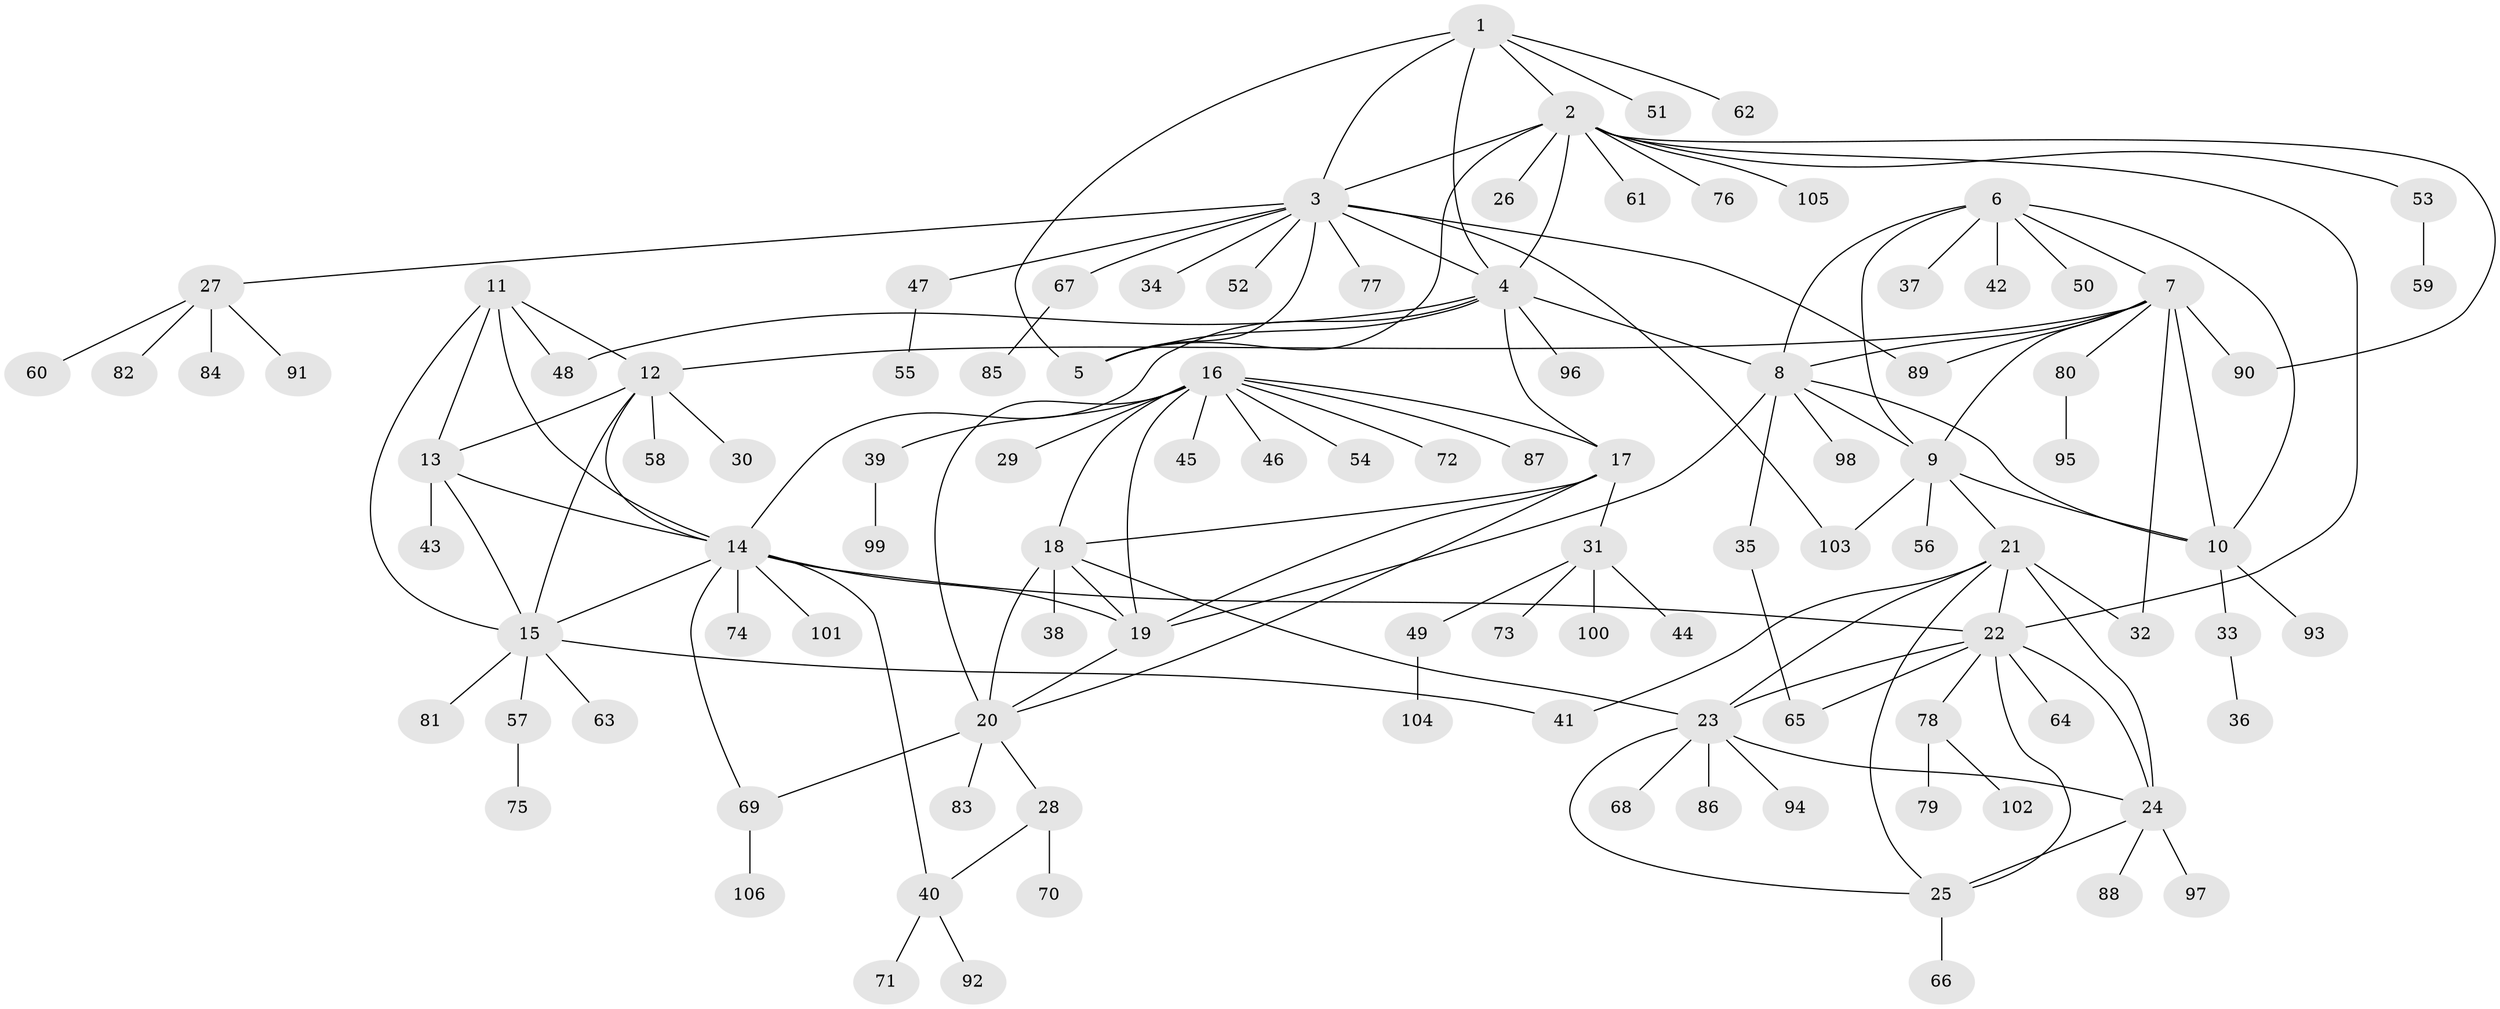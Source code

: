 // coarse degree distribution, {4: 0.0641025641025641, 9: 0.0641025641025641, 11: 0.01282051282051282, 8: 0.05128205128205128, 5: 0.02564102564102564, 6: 0.038461538461538464, 10: 0.01282051282051282, 3: 0.02564102564102564, 1: 0.5897435897435898, 2: 0.11538461538461539}
// Generated by graph-tools (version 1.1) at 2025/52/02/27/25 19:52:22]
// undirected, 106 vertices, 150 edges
graph export_dot {
graph [start="1"]
  node [color=gray90,style=filled];
  1;
  2;
  3;
  4;
  5;
  6;
  7;
  8;
  9;
  10;
  11;
  12;
  13;
  14;
  15;
  16;
  17;
  18;
  19;
  20;
  21;
  22;
  23;
  24;
  25;
  26;
  27;
  28;
  29;
  30;
  31;
  32;
  33;
  34;
  35;
  36;
  37;
  38;
  39;
  40;
  41;
  42;
  43;
  44;
  45;
  46;
  47;
  48;
  49;
  50;
  51;
  52;
  53;
  54;
  55;
  56;
  57;
  58;
  59;
  60;
  61;
  62;
  63;
  64;
  65;
  66;
  67;
  68;
  69;
  70;
  71;
  72;
  73;
  74;
  75;
  76;
  77;
  78;
  79;
  80;
  81;
  82;
  83;
  84;
  85;
  86;
  87;
  88;
  89;
  90;
  91;
  92;
  93;
  94;
  95;
  96;
  97;
  98;
  99;
  100;
  101;
  102;
  103;
  104;
  105;
  106;
  1 -- 2;
  1 -- 3;
  1 -- 4;
  1 -- 5;
  1 -- 51;
  1 -- 62;
  2 -- 3;
  2 -- 4;
  2 -- 5;
  2 -- 22;
  2 -- 26;
  2 -- 53;
  2 -- 61;
  2 -- 76;
  2 -- 90;
  2 -- 105;
  3 -- 4;
  3 -- 5;
  3 -- 27;
  3 -- 34;
  3 -- 47;
  3 -- 52;
  3 -- 67;
  3 -- 77;
  3 -- 89;
  3 -- 103;
  4 -- 5;
  4 -- 8;
  4 -- 14;
  4 -- 17;
  4 -- 48;
  4 -- 96;
  6 -- 7;
  6 -- 8;
  6 -- 9;
  6 -- 10;
  6 -- 37;
  6 -- 42;
  6 -- 50;
  7 -- 8;
  7 -- 9;
  7 -- 10;
  7 -- 12;
  7 -- 32;
  7 -- 80;
  7 -- 89;
  7 -- 90;
  8 -- 9;
  8 -- 10;
  8 -- 19;
  8 -- 35;
  8 -- 98;
  9 -- 10;
  9 -- 21;
  9 -- 56;
  9 -- 103;
  10 -- 33;
  10 -- 93;
  11 -- 12;
  11 -- 13;
  11 -- 14;
  11 -- 15;
  11 -- 48;
  12 -- 13;
  12 -- 14;
  12 -- 15;
  12 -- 30;
  12 -- 58;
  13 -- 14;
  13 -- 15;
  13 -- 43;
  14 -- 15;
  14 -- 19;
  14 -- 22;
  14 -- 40;
  14 -- 69;
  14 -- 74;
  14 -- 101;
  15 -- 41;
  15 -- 57;
  15 -- 63;
  15 -- 81;
  16 -- 17;
  16 -- 18;
  16 -- 19;
  16 -- 20;
  16 -- 29;
  16 -- 39;
  16 -- 45;
  16 -- 46;
  16 -- 54;
  16 -- 72;
  16 -- 87;
  17 -- 18;
  17 -- 19;
  17 -- 20;
  17 -- 31;
  18 -- 19;
  18 -- 20;
  18 -- 23;
  18 -- 38;
  19 -- 20;
  20 -- 28;
  20 -- 69;
  20 -- 83;
  21 -- 22;
  21 -- 23;
  21 -- 24;
  21 -- 25;
  21 -- 32;
  21 -- 41;
  22 -- 23;
  22 -- 24;
  22 -- 25;
  22 -- 64;
  22 -- 65;
  22 -- 78;
  23 -- 24;
  23 -- 25;
  23 -- 68;
  23 -- 86;
  23 -- 94;
  24 -- 25;
  24 -- 88;
  24 -- 97;
  25 -- 66;
  27 -- 60;
  27 -- 82;
  27 -- 84;
  27 -- 91;
  28 -- 40;
  28 -- 70;
  31 -- 44;
  31 -- 49;
  31 -- 73;
  31 -- 100;
  33 -- 36;
  35 -- 65;
  39 -- 99;
  40 -- 71;
  40 -- 92;
  47 -- 55;
  49 -- 104;
  53 -- 59;
  57 -- 75;
  67 -- 85;
  69 -- 106;
  78 -- 79;
  78 -- 102;
  80 -- 95;
}
